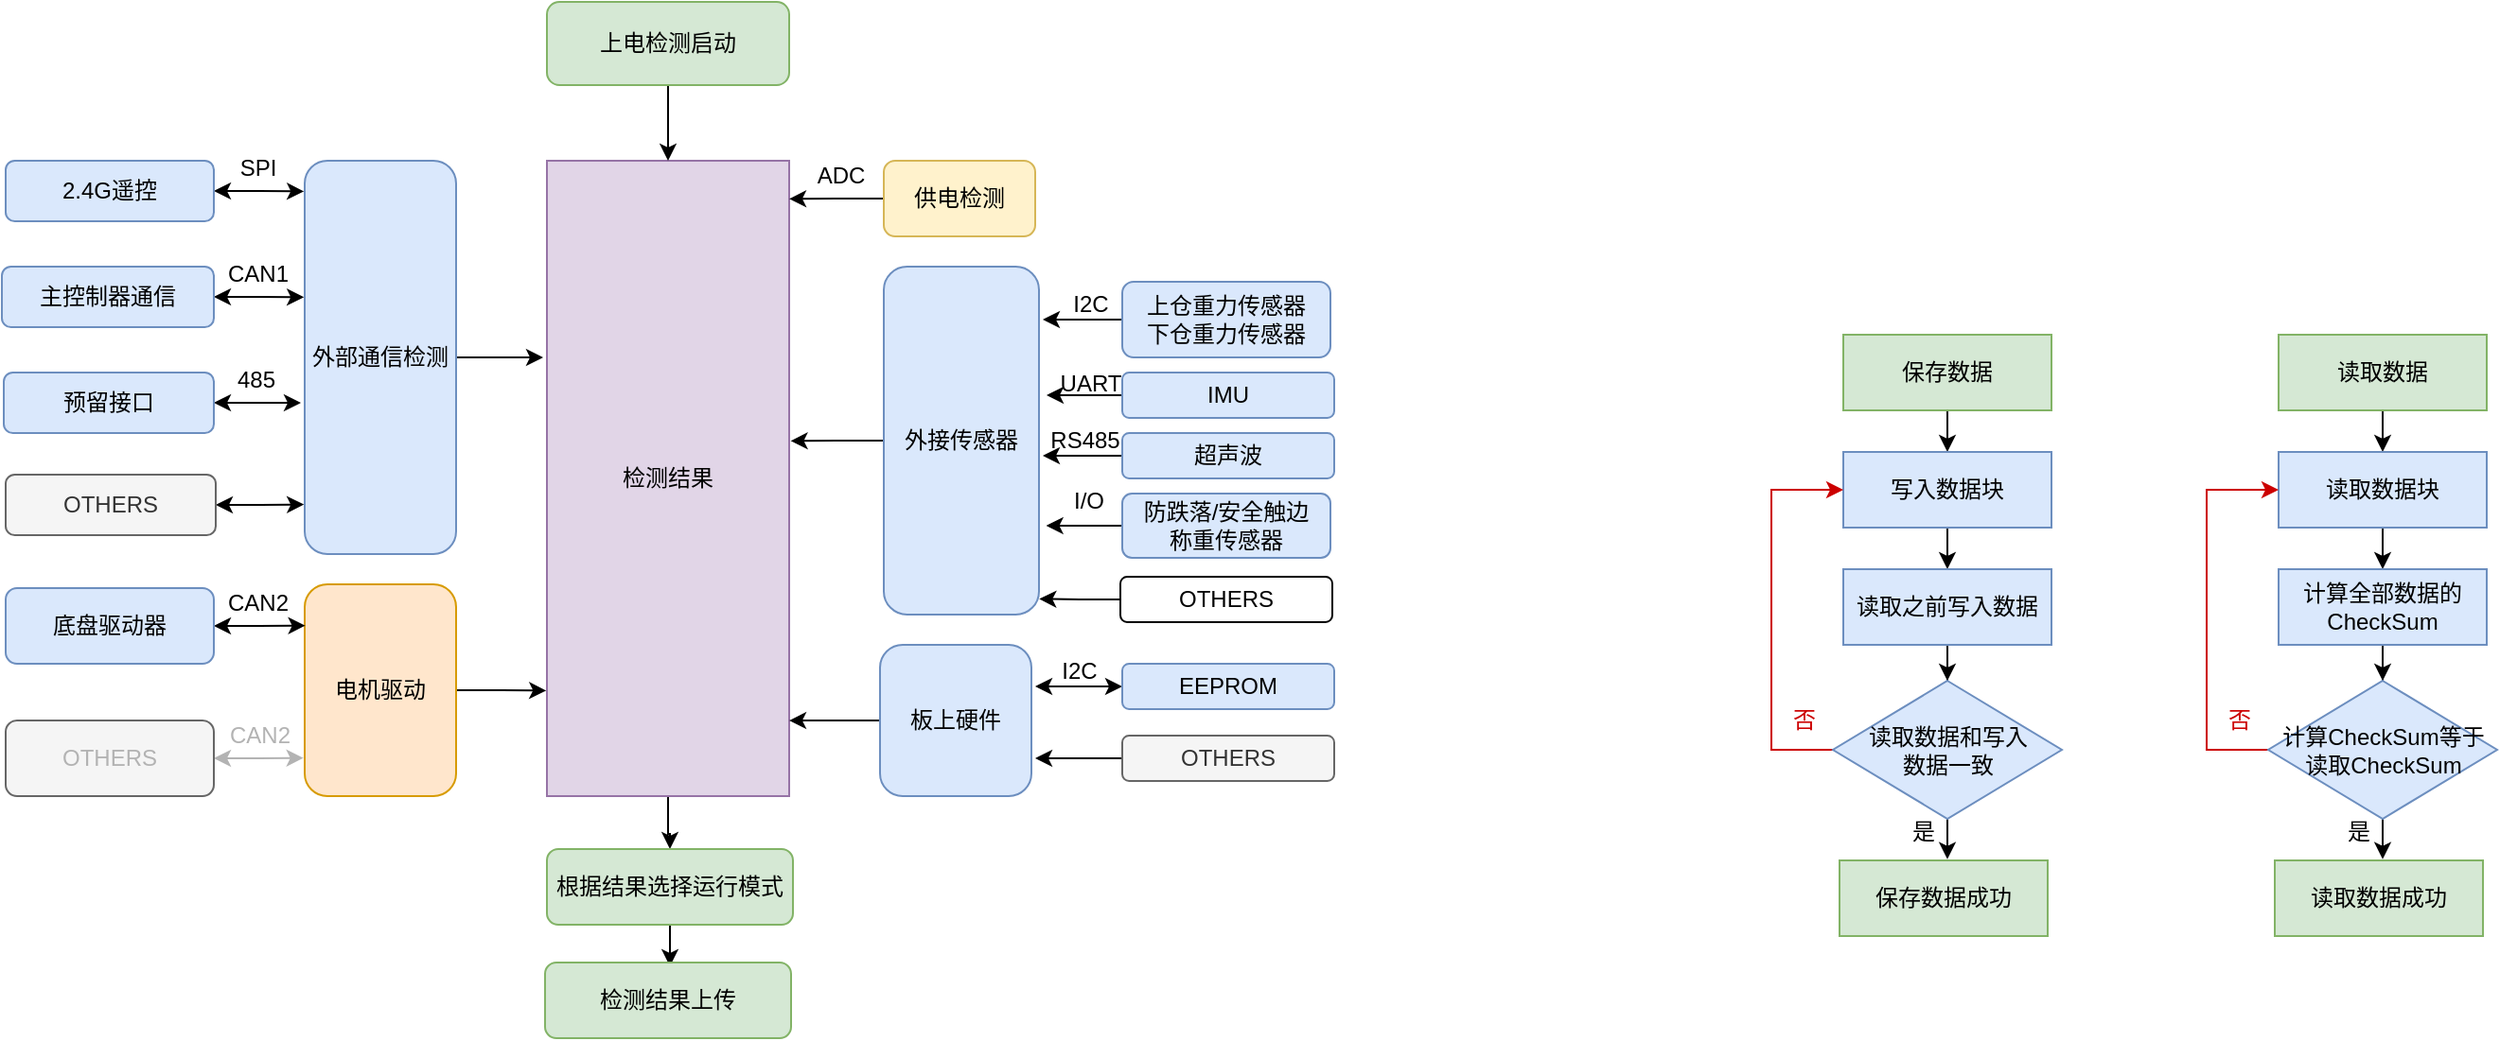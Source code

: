 <mxfile version="15.9.6" type="github">
  <diagram id="s-fAunbwC4m0spH5rr7M" name="第 1 页">
    <mxGraphModel dx="813" dy="461" grid="0" gridSize="2" guides="1" tooltips="1" connect="1" arrows="1" fold="1" page="0" pageScale="1" pageWidth="850" pageHeight="1100" math="0" shadow="0">
      <root>
        <mxCell id="0" />
        <mxCell id="1" parent="0" />
        <mxCell id="-36Tc1XdKv3TF44B4Gzj-88" style="edgeStyle=orthogonalEdgeStyle;rounded=0;orthogonalLoop=1;jettySize=auto;html=1;entryX=0.5;entryY=0;entryDx=0;entryDy=0;fontColor=#B3B3B3;startArrow=none;startFill=0;endArrow=classic;endFill=1;strokeColor=#000000;" edge="1" parent="1" source="-36Tc1XdKv3TF44B4Gzj-1" target="-36Tc1XdKv3TF44B4Gzj-71">
          <mxGeometry relative="1" as="geometry" />
        </mxCell>
        <mxCell id="-36Tc1XdKv3TF44B4Gzj-1" value="检测结果" style="rounded=0;whiteSpace=wrap;html=1;fillColor=#e1d5e7;strokeColor=#9673a6;" vertex="1" parent="1">
          <mxGeometry x="304" y="160" width="128" height="336" as="geometry" />
        </mxCell>
        <mxCell id="-36Tc1XdKv3TF44B4Gzj-38" style="edgeStyle=orthogonalEdgeStyle;rounded=0;orthogonalLoop=1;jettySize=auto;html=1;entryX=1;entryY=0.06;entryDx=0;entryDy=0;entryPerimeter=0;startArrow=none;startFill=0;endArrow=classic;endFill=1;" edge="1" parent="1" source="-36Tc1XdKv3TF44B4Gzj-2" target="-36Tc1XdKv3TF44B4Gzj-1">
          <mxGeometry relative="1" as="geometry" />
        </mxCell>
        <mxCell id="-36Tc1XdKv3TF44B4Gzj-2" value="供电检测" style="rounded=1;whiteSpace=wrap;html=1;fillColor=#fff2cc;strokeColor=#d6b656;" vertex="1" parent="1">
          <mxGeometry x="482" y="160" width="80" height="40" as="geometry" />
        </mxCell>
        <mxCell id="-36Tc1XdKv3TF44B4Gzj-73" style="edgeStyle=orthogonalEdgeStyle;rounded=0;orthogonalLoop=1;jettySize=auto;html=1;entryX=1.006;entryY=0.441;entryDx=0;entryDy=0;entryPerimeter=0;fontColor=#B3B3B3;startArrow=none;startFill=0;endArrow=classic;endFill=1;strokeColor=#000000;" edge="1" parent="1" source="-36Tc1XdKv3TF44B4Gzj-3" target="-36Tc1XdKv3TF44B4Gzj-1">
          <mxGeometry relative="1" as="geometry" />
        </mxCell>
        <mxCell id="-36Tc1XdKv3TF44B4Gzj-3" value="外接传感器" style="rounded=1;whiteSpace=wrap;html=1;fillColor=#dae8fc;strokeColor=#6c8ebf;" vertex="1" parent="1">
          <mxGeometry x="482" y="216" width="82" height="184" as="geometry" />
        </mxCell>
        <mxCell id="-36Tc1XdKv3TF44B4Gzj-74" style="edgeStyle=orthogonalEdgeStyle;rounded=0;orthogonalLoop=1;jettySize=auto;html=1;fontColor=#B3B3B3;startArrow=none;startFill=0;endArrow=classic;endFill=1;strokeColor=#000000;" edge="1" parent="1" source="-36Tc1XdKv3TF44B4Gzj-6">
          <mxGeometry relative="1" as="geometry">
            <mxPoint x="566" y="244" as="targetPoint" />
          </mxGeometry>
        </mxCell>
        <mxCell id="-36Tc1XdKv3TF44B4Gzj-6" value="上仓重力传感器&lt;br&gt;下仓重力传感器" style="rounded=1;whiteSpace=wrap;html=1;fillColor=#dae8fc;strokeColor=#6c8ebf;" vertex="1" parent="1">
          <mxGeometry x="608" y="224" width="110" height="40" as="geometry" />
        </mxCell>
        <mxCell id="-36Tc1XdKv3TF44B4Gzj-8" value="I2C" style="text;html=1;align=center;verticalAlign=middle;resizable=0;points=[];autosize=1;strokeColor=none;fillColor=none;" vertex="1" parent="1">
          <mxGeometry x="576" y="226" width="30" height="20" as="geometry" />
        </mxCell>
        <mxCell id="-36Tc1XdKv3TF44B4Gzj-75" style="edgeStyle=orthogonalEdgeStyle;rounded=0;orthogonalLoop=1;jettySize=auto;html=1;fontColor=#B3B3B3;startArrow=none;startFill=0;endArrow=classic;endFill=1;strokeColor=#000000;" edge="1" parent="1" source="-36Tc1XdKv3TF44B4Gzj-14">
          <mxGeometry relative="1" as="geometry">
            <mxPoint x="568" y="284" as="targetPoint" />
          </mxGeometry>
        </mxCell>
        <mxCell id="-36Tc1XdKv3TF44B4Gzj-14" value="IMU" style="rounded=1;whiteSpace=wrap;html=1;fillColor=#dae8fc;strokeColor=#6c8ebf;" vertex="1" parent="1">
          <mxGeometry x="608" y="272" width="112" height="24" as="geometry" />
        </mxCell>
        <mxCell id="-36Tc1XdKv3TF44B4Gzj-15" value="UART" style="text;html=1;align=center;verticalAlign=middle;resizable=0;points=[];autosize=1;strokeColor=none;fillColor=none;" vertex="1" parent="1">
          <mxGeometry x="569" y="268" width="44" height="20" as="geometry" />
        </mxCell>
        <mxCell id="-36Tc1XdKv3TF44B4Gzj-82" style="edgeStyle=orthogonalEdgeStyle;rounded=0;orthogonalLoop=1;jettySize=auto;html=1;entryX=-0.005;entryY=0.347;entryDx=0;entryDy=0;entryPerimeter=0;fontColor=#B3B3B3;startArrow=classic;startFill=1;endArrow=classic;endFill=1;strokeColor=#000000;" edge="1" parent="1" source="-36Tc1XdKv3TF44B4Gzj-17" target="-36Tc1XdKv3TF44B4Gzj-28">
          <mxGeometry relative="1" as="geometry" />
        </mxCell>
        <mxCell id="-36Tc1XdKv3TF44B4Gzj-17" value="主控制器通信" style="rounded=1;whiteSpace=wrap;html=1;fillColor=#dae8fc;strokeColor=#6c8ebf;" vertex="1" parent="1">
          <mxGeometry x="16" y="216" width="112" height="32" as="geometry" />
        </mxCell>
        <mxCell id="-36Tc1XdKv3TF44B4Gzj-81" style="edgeStyle=orthogonalEdgeStyle;rounded=0;orthogonalLoop=1;jettySize=auto;html=1;entryX=-0.005;entryY=0.078;entryDx=0;entryDy=0;entryPerimeter=0;fontColor=#B3B3B3;startArrow=classic;startFill=1;endArrow=classic;endFill=1;strokeColor=#000000;" edge="1" parent="1" source="-36Tc1XdKv3TF44B4Gzj-22" target="-36Tc1XdKv3TF44B4Gzj-28">
          <mxGeometry relative="1" as="geometry" />
        </mxCell>
        <mxCell id="-36Tc1XdKv3TF44B4Gzj-22" value="2.4G遥控" style="rounded=1;whiteSpace=wrap;html=1;fillColor=#dae8fc;strokeColor=#6c8ebf;" vertex="1" parent="1">
          <mxGeometry x="18" y="160" width="110" height="32" as="geometry" />
        </mxCell>
        <mxCell id="-36Tc1XdKv3TF44B4Gzj-23" value="SPI" style="text;html=1;align=center;verticalAlign=middle;resizable=0;points=[];autosize=1;strokeColor=none;fillColor=none;" vertex="1" parent="1">
          <mxGeometry x="136" y="154" width="30" height="20" as="geometry" />
        </mxCell>
        <mxCell id="-36Tc1XdKv3TF44B4Gzj-93" style="edgeStyle=orthogonalEdgeStyle;rounded=0;orthogonalLoop=1;jettySize=auto;html=1;fontColor=#B3B3B3;startArrow=none;startFill=0;endArrow=classic;endFill=1;strokeColor=#000000;" edge="1" parent="1" source="-36Tc1XdKv3TF44B4Gzj-26">
          <mxGeometry relative="1" as="geometry">
            <mxPoint x="567.8" y="353" as="targetPoint" />
          </mxGeometry>
        </mxCell>
        <mxCell id="-36Tc1XdKv3TF44B4Gzj-26" value="防跌落/安全触边&lt;br&gt;称重传感器" style="rounded=1;whiteSpace=wrap;html=1;fillColor=#dae8fc;strokeColor=#6c8ebf;" vertex="1" parent="1">
          <mxGeometry x="608" y="336" width="110" height="34" as="geometry" />
        </mxCell>
        <mxCell id="-36Tc1XdKv3TF44B4Gzj-27" value="RS485" style="text;html=1;align=center;verticalAlign=middle;resizable=0;points=[];autosize=1;strokeColor=none;fillColor=none;" vertex="1" parent="1">
          <mxGeometry x="564" y="298" width="48" height="20" as="geometry" />
        </mxCell>
        <mxCell id="-36Tc1XdKv3TF44B4Gzj-37" style="edgeStyle=orthogonalEdgeStyle;rounded=0;orthogonalLoop=1;jettySize=auto;html=1;startArrow=none;startFill=0;" edge="1" parent="1" source="-36Tc1XdKv3TF44B4Gzj-28">
          <mxGeometry relative="1" as="geometry">
            <mxPoint x="302" y="264" as="targetPoint" />
          </mxGeometry>
        </mxCell>
        <mxCell id="-36Tc1XdKv3TF44B4Gzj-28" value="外部通信检测" style="rounded=1;whiteSpace=wrap;html=1;fillColor=#dae8fc;strokeColor=#6c8ebf;" vertex="1" parent="1">
          <mxGeometry x="176" y="160" width="80" height="208" as="geometry" />
        </mxCell>
        <mxCell id="-36Tc1XdKv3TF44B4Gzj-49" style="edgeStyle=orthogonalEdgeStyle;rounded=0;orthogonalLoop=1;jettySize=auto;html=1;entryX=-0.003;entryY=0.834;entryDx=0;entryDy=0;entryPerimeter=0;fontColor=#B3B3B3;startArrow=none;startFill=0;endArrow=classic;endFill=1;strokeColor=#000000;" edge="1" parent="1" source="-36Tc1XdKv3TF44B4Gzj-30" target="-36Tc1XdKv3TF44B4Gzj-1">
          <mxGeometry relative="1" as="geometry" />
        </mxCell>
        <mxCell id="-36Tc1XdKv3TF44B4Gzj-30" value="电机驱动" style="rounded=1;whiteSpace=wrap;html=1;fillColor=#ffe6cc;strokeColor=#d79b00;" vertex="1" parent="1">
          <mxGeometry x="176" y="384" width="80" height="112" as="geometry" />
        </mxCell>
        <mxCell id="-36Tc1XdKv3TF44B4Gzj-32" value="CAN1" style="text;html=1;align=center;verticalAlign=middle;resizable=0;points=[];autosize=1;strokeColor=none;fillColor=none;" vertex="1" parent="1">
          <mxGeometry x="129" y="210" width="44" height="20" as="geometry" />
        </mxCell>
        <mxCell id="-36Tc1XdKv3TF44B4Gzj-42" style="edgeStyle=orthogonalEdgeStyle;rounded=0;orthogonalLoop=1;jettySize=auto;html=1;entryX=0.004;entryY=0.195;entryDx=0;entryDy=0;entryPerimeter=0;startArrow=classic;startFill=1;endArrow=classic;endFill=1;" edge="1" parent="1" source="-36Tc1XdKv3TF44B4Gzj-40" target="-36Tc1XdKv3TF44B4Gzj-30">
          <mxGeometry relative="1" as="geometry" />
        </mxCell>
        <mxCell id="-36Tc1XdKv3TF44B4Gzj-40" value="底盘驱动器" style="rounded=1;whiteSpace=wrap;html=1;fillColor=#dae8fc;strokeColor=#6c8ebf;" vertex="1" parent="1">
          <mxGeometry x="18" y="386" width="110" height="40" as="geometry" />
        </mxCell>
        <mxCell id="-36Tc1XdKv3TF44B4Gzj-43" style="edgeStyle=orthogonalEdgeStyle;rounded=0;orthogonalLoop=1;jettySize=auto;html=1;entryX=-0.008;entryY=0.82;entryDx=0;entryDy=0;entryPerimeter=0;startArrow=classic;startFill=1;endArrow=classic;endFill=1;strokeColor=#B3B3B3;" edge="1" parent="1" source="-36Tc1XdKv3TF44B4Gzj-41" target="-36Tc1XdKv3TF44B4Gzj-30">
          <mxGeometry relative="1" as="geometry" />
        </mxCell>
        <mxCell id="-36Tc1XdKv3TF44B4Gzj-41" value="&lt;font color=&quot;#b3b3b3&quot;&gt;OTHERS&lt;/font&gt;" style="rounded=1;whiteSpace=wrap;html=1;fillColor=#f5f5f5;strokeColor=#666666;fontColor=#333333;" vertex="1" parent="1">
          <mxGeometry x="18" y="456" width="110" height="40" as="geometry" />
        </mxCell>
        <mxCell id="-36Tc1XdKv3TF44B4Gzj-45" value="CAN2" style="text;html=1;align=center;verticalAlign=middle;resizable=0;points=[];autosize=1;strokeColor=none;fillColor=none;" vertex="1" parent="1">
          <mxGeometry x="129" y="384" width="44" height="20" as="geometry" />
        </mxCell>
        <mxCell id="-36Tc1XdKv3TF44B4Gzj-46" value="&lt;font color=&quot;#b3b3b3&quot;&gt;CAN2&lt;/font&gt;" style="text;html=1;align=center;verticalAlign=middle;resizable=0;points=[];autosize=1;strokeColor=none;fillColor=none;" vertex="1" parent="1">
          <mxGeometry x="130" y="454" width="44" height="20" as="geometry" />
        </mxCell>
        <mxCell id="-36Tc1XdKv3TF44B4Gzj-83" style="edgeStyle=orthogonalEdgeStyle;rounded=0;orthogonalLoop=1;jettySize=auto;html=1;fontColor=#B3B3B3;startArrow=classic;startFill=1;endArrow=classic;endFill=1;strokeColor=#000000;" edge="1" parent="1" source="-36Tc1XdKv3TF44B4Gzj-50">
          <mxGeometry relative="1" as="geometry">
            <mxPoint x="174" y="288" as="targetPoint" />
          </mxGeometry>
        </mxCell>
        <mxCell id="-36Tc1XdKv3TF44B4Gzj-50" value="预留接口" style="rounded=1;whiteSpace=wrap;html=1;fillColor=#dae8fc;strokeColor=#6c8ebf;" vertex="1" parent="1">
          <mxGeometry x="17" y="272" width="111" height="32" as="geometry" />
        </mxCell>
        <mxCell id="-36Tc1XdKv3TF44B4Gzj-84" style="edgeStyle=orthogonalEdgeStyle;rounded=0;orthogonalLoop=1;jettySize=auto;html=1;entryX=-0.005;entryY=0.874;entryDx=0;entryDy=0;entryPerimeter=0;fontColor=#B3B3B3;startArrow=classic;startFill=1;endArrow=classic;endFill=1;strokeColor=#000000;" edge="1" parent="1" source="-36Tc1XdKv3TF44B4Gzj-52" target="-36Tc1XdKv3TF44B4Gzj-28">
          <mxGeometry relative="1" as="geometry" />
        </mxCell>
        <mxCell id="-36Tc1XdKv3TF44B4Gzj-52" value="OTHERS" style="rounded=1;whiteSpace=wrap;html=1;fillColor=#f5f5f5;strokeColor=#666666;fontColor=#333333;" vertex="1" parent="1">
          <mxGeometry x="18" y="326" width="111" height="32" as="geometry" />
        </mxCell>
        <mxCell id="-36Tc1XdKv3TF44B4Gzj-76" style="edgeStyle=orthogonalEdgeStyle;rounded=0;orthogonalLoop=1;jettySize=auto;html=1;fontColor=#B3B3B3;startArrow=none;startFill=0;endArrow=classic;endFill=1;strokeColor=#000000;" edge="1" parent="1" source="-36Tc1XdKv3TF44B4Gzj-56">
          <mxGeometry relative="1" as="geometry">
            <mxPoint x="566" y="316" as="targetPoint" />
          </mxGeometry>
        </mxCell>
        <mxCell id="-36Tc1XdKv3TF44B4Gzj-56" value="超声波" style="rounded=1;whiteSpace=wrap;html=1;fillColor=#dae8fc;strokeColor=#6c8ebf;" vertex="1" parent="1">
          <mxGeometry x="608" y="304" width="112" height="24" as="geometry" />
        </mxCell>
        <mxCell id="-36Tc1XdKv3TF44B4Gzj-57" value="I/O" style="text;html=1;align=center;verticalAlign=middle;resizable=0;points=[];autosize=1;strokeColor=none;fillColor=none;" vertex="1" parent="1">
          <mxGeometry x="576" y="330" width="28" height="20" as="geometry" />
        </mxCell>
        <mxCell id="-36Tc1XdKv3TF44B4Gzj-95" style="edgeStyle=orthogonalEdgeStyle;rounded=0;orthogonalLoop=1;jettySize=auto;html=1;entryX=1.002;entryY=0.955;entryDx=0;entryDy=0;entryPerimeter=0;fontColor=#B3B3B3;startArrow=none;startFill=0;endArrow=classic;endFill=1;strokeColor=#000000;" edge="1" parent="1" source="-36Tc1XdKv3TF44B4Gzj-58" target="-36Tc1XdKv3TF44B4Gzj-3">
          <mxGeometry relative="1" as="geometry" />
        </mxCell>
        <mxCell id="-36Tc1XdKv3TF44B4Gzj-58" value="OTHERS" style="rounded=1;whiteSpace=wrap;html=1;" vertex="1" parent="1">
          <mxGeometry x="607" y="380" width="112" height="24" as="geometry" />
        </mxCell>
        <mxCell id="-36Tc1XdKv3TF44B4Gzj-80" style="edgeStyle=orthogonalEdgeStyle;rounded=0;orthogonalLoop=1;jettySize=auto;html=1;entryX=1;entryY=0.881;entryDx=0;entryDy=0;entryPerimeter=0;fontColor=#B3B3B3;startArrow=none;startFill=0;endArrow=classic;endFill=1;strokeColor=#000000;" edge="1" parent="1" source="-36Tc1XdKv3TF44B4Gzj-67" target="-36Tc1XdKv3TF44B4Gzj-1">
          <mxGeometry relative="1" as="geometry" />
        </mxCell>
        <mxCell id="-36Tc1XdKv3TF44B4Gzj-67" value="板上硬件" style="rounded=1;whiteSpace=wrap;html=1;fillColor=#dae8fc;strokeColor=#6c8ebf;" vertex="1" parent="1">
          <mxGeometry x="480" y="416" width="80" height="80" as="geometry" />
        </mxCell>
        <mxCell id="-36Tc1XdKv3TF44B4Gzj-86" style="edgeStyle=orthogonalEdgeStyle;rounded=0;orthogonalLoop=1;jettySize=auto;html=1;fontColor=#B3B3B3;startArrow=classic;startFill=1;endArrow=classic;endFill=1;strokeColor=#000000;" edge="1" parent="1" source="-36Tc1XdKv3TF44B4Gzj-68">
          <mxGeometry relative="1" as="geometry">
            <mxPoint x="562" y="438" as="targetPoint" />
          </mxGeometry>
        </mxCell>
        <mxCell id="-36Tc1XdKv3TF44B4Gzj-68" value="EEPROM" style="rounded=1;whiteSpace=wrap;html=1;fillColor=#dae8fc;strokeColor=#6c8ebf;" vertex="1" parent="1">
          <mxGeometry x="608" y="426" width="112" height="24" as="geometry" />
        </mxCell>
        <mxCell id="-36Tc1XdKv3TF44B4Gzj-87" style="edgeStyle=orthogonalEdgeStyle;rounded=0;orthogonalLoop=1;jettySize=auto;html=1;fontColor=#B3B3B3;startArrow=none;startFill=0;endArrow=classic;endFill=1;strokeColor=#000000;" edge="1" parent="1" source="-36Tc1XdKv3TF44B4Gzj-69">
          <mxGeometry relative="1" as="geometry">
            <mxPoint x="562" y="476" as="targetPoint" />
          </mxGeometry>
        </mxCell>
        <mxCell id="-36Tc1XdKv3TF44B4Gzj-69" value="OTHERS" style="rounded=1;whiteSpace=wrap;html=1;fillColor=#f5f5f5;strokeColor=#666666;fontColor=#333333;" vertex="1" parent="1">
          <mxGeometry x="608" y="464" width="112" height="24" as="geometry" />
        </mxCell>
        <mxCell id="-36Tc1XdKv3TF44B4Gzj-70" value="ADC" style="text;html=1;align=center;verticalAlign=middle;resizable=0;points=[];autosize=1;strokeColor=none;fillColor=none;" vertex="1" parent="1">
          <mxGeometry x="441" y="158" width="36" height="20" as="geometry" />
        </mxCell>
        <mxCell id="-36Tc1XdKv3TF44B4Gzj-89" style="edgeStyle=orthogonalEdgeStyle;rounded=0;orthogonalLoop=1;jettySize=auto;html=1;fontColor=#B3B3B3;startArrow=none;startFill=0;endArrow=classic;endFill=1;strokeColor=#000000;" edge="1" parent="1" source="-36Tc1XdKv3TF44B4Gzj-71">
          <mxGeometry relative="1" as="geometry">
            <mxPoint x="369" y="586" as="targetPoint" />
          </mxGeometry>
        </mxCell>
        <mxCell id="-36Tc1XdKv3TF44B4Gzj-71" value="根据结果选择运行模式" style="rounded=1;whiteSpace=wrap;html=1;strokeColor=#82b366;fillColor=#d5e8d4;" vertex="1" parent="1">
          <mxGeometry x="304" y="524" width="130" height="40" as="geometry" />
        </mxCell>
        <mxCell id="-36Tc1XdKv3TF44B4Gzj-72" value="检测结果上传" style="rounded=1;whiteSpace=wrap;html=1;strokeColor=#82b366;fillColor=#d5e8d4;" vertex="1" parent="1">
          <mxGeometry x="303" y="584" width="130" height="40" as="geometry" />
        </mxCell>
        <mxCell id="-36Tc1XdKv3TF44B4Gzj-85" value="485" style="text;html=1;align=center;verticalAlign=middle;resizable=0;points=[];autosize=1;strokeColor=none;fillColor=none;" vertex="1" parent="1">
          <mxGeometry x="134" y="266" width="32" height="20" as="geometry" />
        </mxCell>
        <mxCell id="-36Tc1XdKv3TF44B4Gzj-90" value="I2C" style="text;html=1;align=center;verticalAlign=middle;resizable=0;points=[];autosize=1;strokeColor=none;fillColor=none;" vertex="1" parent="1">
          <mxGeometry x="570" y="420" width="30" height="20" as="geometry" />
        </mxCell>
        <mxCell id="-36Tc1XdKv3TF44B4Gzj-92" style="edgeStyle=orthogonalEdgeStyle;rounded=0;orthogonalLoop=1;jettySize=auto;html=1;entryX=0.5;entryY=0;entryDx=0;entryDy=0;fontColor=#B3B3B3;startArrow=none;startFill=0;endArrow=classic;endFill=1;strokeColor=#000000;" edge="1" parent="1" source="-36Tc1XdKv3TF44B4Gzj-91" target="-36Tc1XdKv3TF44B4Gzj-1">
          <mxGeometry relative="1" as="geometry" />
        </mxCell>
        <mxCell id="-36Tc1XdKv3TF44B4Gzj-91" value="上电检测启动" style="rounded=1;whiteSpace=wrap;html=1;strokeColor=#82b366;fillColor=#d5e8d4;" vertex="1" parent="1">
          <mxGeometry x="304" y="76" width="128" height="44" as="geometry" />
        </mxCell>
        <mxCell id="-36Tc1XdKv3TF44B4Gzj-101" style="edgeStyle=orthogonalEdgeStyle;rounded=0;orthogonalLoop=1;jettySize=auto;html=1;entryX=0.5;entryY=0;entryDx=0;entryDy=0;fontColor=#B3B3B3;startArrow=none;startFill=0;endArrow=classic;endFill=1;strokeColor=#000000;" edge="1" parent="1" source="-36Tc1XdKv3TF44B4Gzj-96" target="-36Tc1XdKv3TF44B4Gzj-97">
          <mxGeometry relative="1" as="geometry" />
        </mxCell>
        <mxCell id="-36Tc1XdKv3TF44B4Gzj-96" value="保存数据" style="rounded=0;whiteSpace=wrap;html=1;fillColor=#d5e8d4;strokeColor=#82b366;" vertex="1" parent="1">
          <mxGeometry x="989" y="252" width="110" height="40" as="geometry" />
        </mxCell>
        <mxCell id="-36Tc1XdKv3TF44B4Gzj-102" style="edgeStyle=orthogonalEdgeStyle;rounded=0;orthogonalLoop=1;jettySize=auto;html=1;entryX=0.5;entryY=0;entryDx=0;entryDy=0;fontColor=#B3B3B3;startArrow=none;startFill=0;endArrow=classic;endFill=1;strokeColor=#000000;" edge="1" parent="1" source="-36Tc1XdKv3TF44B4Gzj-97" target="-36Tc1XdKv3TF44B4Gzj-98">
          <mxGeometry relative="1" as="geometry" />
        </mxCell>
        <mxCell id="-36Tc1XdKv3TF44B4Gzj-97" value="写入数据块" style="rounded=0;whiteSpace=wrap;html=1;fillColor=#dae8fc;strokeColor=#6c8ebf;" vertex="1" parent="1">
          <mxGeometry x="989" y="314" width="110" height="40" as="geometry" />
        </mxCell>
        <mxCell id="-36Tc1XdKv3TF44B4Gzj-103" style="edgeStyle=orthogonalEdgeStyle;rounded=0;orthogonalLoop=1;jettySize=auto;html=1;entryX=0.5;entryY=0;entryDx=0;entryDy=0;fontColor=#B3B3B3;startArrow=none;startFill=0;endArrow=classic;endFill=1;strokeColor=#000000;" edge="1" parent="1" source="-36Tc1XdKv3TF44B4Gzj-98" target="-36Tc1XdKv3TF44B4Gzj-99">
          <mxGeometry relative="1" as="geometry" />
        </mxCell>
        <mxCell id="-36Tc1XdKv3TF44B4Gzj-98" value="读取之前写入数据" style="rounded=0;whiteSpace=wrap;html=1;fillColor=#dae8fc;strokeColor=#6c8ebf;" vertex="1" parent="1">
          <mxGeometry x="989" y="376" width="110" height="40" as="geometry" />
        </mxCell>
        <mxCell id="-36Tc1XdKv3TF44B4Gzj-104" style="edgeStyle=orthogonalEdgeStyle;rounded=0;orthogonalLoop=1;jettySize=auto;html=1;fontColor=#B3B3B3;startArrow=none;startFill=0;endArrow=classic;endFill=1;strokeColor=#000000;" edge="1" parent="1" source="-36Tc1XdKv3TF44B4Gzj-99">
          <mxGeometry relative="1" as="geometry">
            <mxPoint x="1044" y="529.333" as="targetPoint" />
          </mxGeometry>
        </mxCell>
        <mxCell id="-36Tc1XdKv3TF44B4Gzj-105" style="edgeStyle=orthogonalEdgeStyle;rounded=0;orthogonalLoop=1;jettySize=auto;html=1;entryX=0;entryY=0.5;entryDx=0;entryDy=0;fontColor=#B3B3B3;startArrow=none;startFill=0;endArrow=classic;endFill=1;strokeColor=#CC0000;" edge="1" parent="1" source="-36Tc1XdKv3TF44B4Gzj-99" target="-36Tc1XdKv3TF44B4Gzj-97">
          <mxGeometry relative="1" as="geometry">
            <Array as="points">
              <mxPoint x="951" y="472" />
              <mxPoint x="951" y="334" />
            </Array>
          </mxGeometry>
        </mxCell>
        <mxCell id="-36Tc1XdKv3TF44B4Gzj-99" value="读取数据和写入&lt;br&gt;数据一致" style="rhombus;whiteSpace=wrap;html=1;rounded=0;strokeColor=#6c8ebf;fillColor=#dae8fc;" vertex="1" parent="1">
          <mxGeometry x="983.5" y="435" width="121" height="73" as="geometry" />
        </mxCell>
        <mxCell id="-36Tc1XdKv3TF44B4Gzj-100" value="保存数据成功" style="rounded=0;whiteSpace=wrap;html=1;fillColor=#d5e8d4;strokeColor=#82b366;" vertex="1" parent="1">
          <mxGeometry x="987" y="530" width="110" height="40" as="geometry" />
        </mxCell>
        <mxCell id="-36Tc1XdKv3TF44B4Gzj-106" value="&lt;font color=&quot;#cc0000&quot;&gt;否&lt;/font&gt;" style="text;html=1;align=center;verticalAlign=middle;resizable=0;points=[];autosize=1;strokeColor=none;fillColor=none;fontColor=#B3B3B3;" vertex="1" parent="1">
          <mxGeometry x="957" y="447" width="22" height="18" as="geometry" />
        </mxCell>
        <mxCell id="-36Tc1XdKv3TF44B4Gzj-107" value="&lt;font color=&quot;#000000&quot;&gt;是&lt;/font&gt;" style="text;html=1;align=center;verticalAlign=middle;resizable=0;points=[];autosize=1;strokeColor=none;fillColor=none;fontColor=#CC0000;" vertex="1" parent="1">
          <mxGeometry x="1020" y="506" width="22" height="18" as="geometry" />
        </mxCell>
        <mxCell id="-36Tc1XdKv3TF44B4Gzj-108" style="edgeStyle=orthogonalEdgeStyle;rounded=0;orthogonalLoop=1;jettySize=auto;html=1;entryX=0.5;entryY=0;entryDx=0;entryDy=0;fontColor=#B3B3B3;startArrow=none;startFill=0;endArrow=classic;endFill=1;strokeColor=#000000;" edge="1" parent="1" source="-36Tc1XdKv3TF44B4Gzj-109" target="-36Tc1XdKv3TF44B4Gzj-111">
          <mxGeometry relative="1" as="geometry" />
        </mxCell>
        <mxCell id="-36Tc1XdKv3TF44B4Gzj-109" value="读取数据" style="rounded=0;whiteSpace=wrap;html=1;fillColor=#d5e8d4;strokeColor=#82b366;" vertex="1" parent="1">
          <mxGeometry x="1219" y="252" width="110" height="40" as="geometry" />
        </mxCell>
        <mxCell id="-36Tc1XdKv3TF44B4Gzj-110" style="edgeStyle=orthogonalEdgeStyle;rounded=0;orthogonalLoop=1;jettySize=auto;html=1;entryX=0.5;entryY=0;entryDx=0;entryDy=0;fontColor=#B3B3B3;startArrow=none;startFill=0;endArrow=classic;endFill=1;strokeColor=#000000;" edge="1" parent="1" source="-36Tc1XdKv3TF44B4Gzj-111" target="-36Tc1XdKv3TF44B4Gzj-113">
          <mxGeometry relative="1" as="geometry" />
        </mxCell>
        <mxCell id="-36Tc1XdKv3TF44B4Gzj-111" value="读取数据块" style="rounded=0;whiteSpace=wrap;html=1;fillColor=#dae8fc;strokeColor=#6c8ebf;" vertex="1" parent="1">
          <mxGeometry x="1219" y="314" width="110" height="40" as="geometry" />
        </mxCell>
        <mxCell id="-36Tc1XdKv3TF44B4Gzj-112" style="edgeStyle=orthogonalEdgeStyle;rounded=0;orthogonalLoop=1;jettySize=auto;html=1;entryX=0.5;entryY=0;entryDx=0;entryDy=0;fontColor=#B3B3B3;startArrow=none;startFill=0;endArrow=classic;endFill=1;strokeColor=#000000;" edge="1" parent="1" source="-36Tc1XdKv3TF44B4Gzj-113" target="-36Tc1XdKv3TF44B4Gzj-116">
          <mxGeometry relative="1" as="geometry" />
        </mxCell>
        <mxCell id="-36Tc1XdKv3TF44B4Gzj-113" value="计算全部数据的CheckSum" style="rounded=0;whiteSpace=wrap;html=1;fillColor=#dae8fc;strokeColor=#6c8ebf;" vertex="1" parent="1">
          <mxGeometry x="1219" y="376" width="110" height="40" as="geometry" />
        </mxCell>
        <mxCell id="-36Tc1XdKv3TF44B4Gzj-114" style="edgeStyle=orthogonalEdgeStyle;rounded=0;orthogonalLoop=1;jettySize=auto;html=1;fontColor=#B3B3B3;startArrow=none;startFill=0;endArrow=classic;endFill=1;strokeColor=#000000;" edge="1" parent="1" source="-36Tc1XdKv3TF44B4Gzj-116">
          <mxGeometry relative="1" as="geometry">
            <mxPoint x="1274" y="529.333" as="targetPoint" />
          </mxGeometry>
        </mxCell>
        <mxCell id="-36Tc1XdKv3TF44B4Gzj-115" style="edgeStyle=orthogonalEdgeStyle;rounded=0;orthogonalLoop=1;jettySize=auto;html=1;entryX=0;entryY=0.5;entryDx=0;entryDy=0;fontColor=#B3B3B3;startArrow=none;startFill=0;endArrow=classic;endFill=1;strokeColor=#CC0000;" edge="1" parent="1" source="-36Tc1XdKv3TF44B4Gzj-116" target="-36Tc1XdKv3TF44B4Gzj-111">
          <mxGeometry relative="1" as="geometry">
            <Array as="points">
              <mxPoint x="1181" y="472" />
              <mxPoint x="1181" y="334" />
            </Array>
          </mxGeometry>
        </mxCell>
        <mxCell id="-36Tc1XdKv3TF44B4Gzj-116" value="计算CheckSum等于&lt;br&gt;读取CheckSum" style="rhombus;whiteSpace=wrap;html=1;rounded=0;strokeColor=#6c8ebf;fillColor=#dae8fc;" vertex="1" parent="1">
          <mxGeometry x="1213.5" y="435" width="121" height="73" as="geometry" />
        </mxCell>
        <mxCell id="-36Tc1XdKv3TF44B4Gzj-117" value="读取数据成功" style="rounded=0;whiteSpace=wrap;html=1;fillColor=#d5e8d4;strokeColor=#82b366;" vertex="1" parent="1">
          <mxGeometry x="1217" y="530" width="110" height="40" as="geometry" />
        </mxCell>
        <mxCell id="-36Tc1XdKv3TF44B4Gzj-118" value="&lt;font color=&quot;#cc0000&quot;&gt;否&lt;/font&gt;" style="text;html=1;align=center;verticalAlign=middle;resizable=0;points=[];autosize=1;strokeColor=none;fillColor=none;fontColor=#B3B3B3;" vertex="1" parent="1">
          <mxGeometry x="1187" y="447" width="22" height="18" as="geometry" />
        </mxCell>
        <mxCell id="-36Tc1XdKv3TF44B4Gzj-119" value="&lt;font color=&quot;#000000&quot;&gt;是&lt;/font&gt;" style="text;html=1;align=center;verticalAlign=middle;resizable=0;points=[];autosize=1;strokeColor=none;fillColor=none;fontColor=#CC0000;" vertex="1" parent="1">
          <mxGeometry x="1250" y="506" width="22" height="18" as="geometry" />
        </mxCell>
      </root>
    </mxGraphModel>
  </diagram>
</mxfile>
